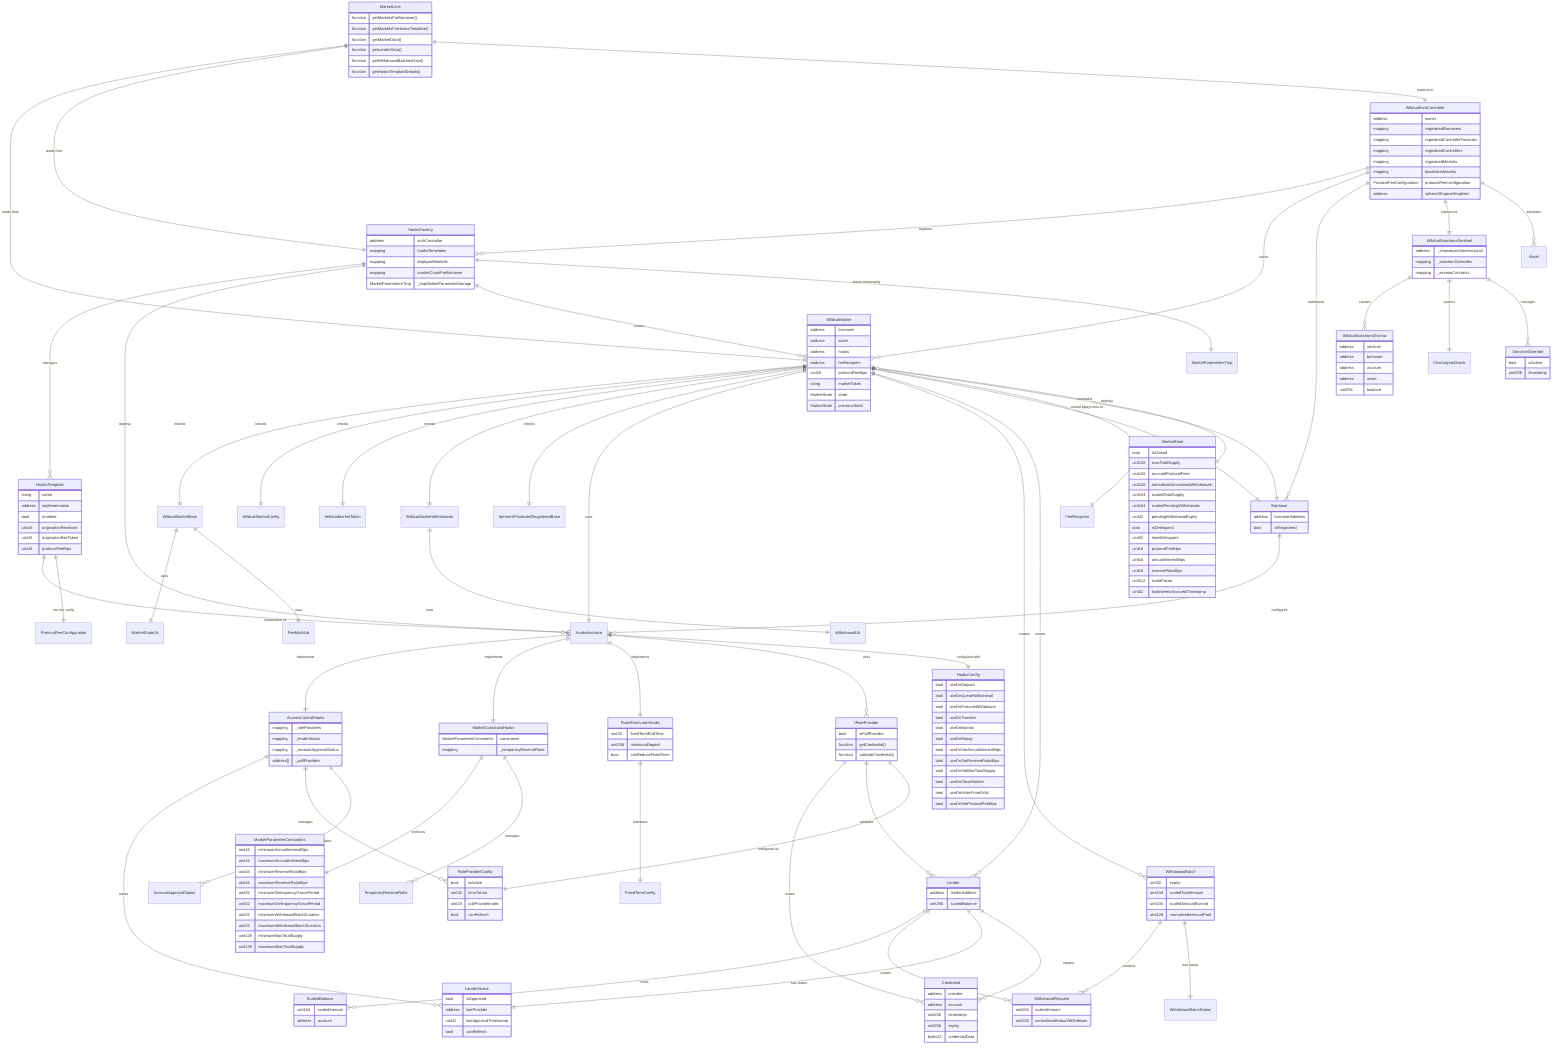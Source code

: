 erDiagram
    WildcatArchController ||--o{ HooksFactory : "registers"
    WildcatArchController ||--o{ WildcatMarket : "tracks"
    WildcatArchController ||--o{ Borrower : "authorizes"
    WildcatArchController ||--|| WildcatSanctionsSentinel : "references"
    WildcatArchController ||--o{ Asset : "blacklists"
    
    HooksFactory ||--o{ HooksTemplate : "manages"
    HooksFactory ||--o{ HooksInstance : "deploys"
    HooksFactory ||--o{ WildcatMarket : "creates"
    HooksFactory ||--|| MarketParametersTmp : "stores temporarily"
    
    HooksTemplate ||--o{ HooksInstance : "instantiated as"
    HooksTemplate ||--|| ProtocolFeeConfiguration : "has fee config"
    
    HooksInstance ||--|| AccessControlHooks : "implements"
    HooksInstance ||--|| MarketConstraintHooks : "implements"
    HooksInstance ||--|| FixedTermLoanHooks : "implements"
    HooksInstance ||--o{ IRoleProvider : "uses"
    HooksInstance ||--|| HooksConfig : "configured with"
    
    WildcatMarket ||--|| WildcatMarketBase : "inherits"
    WildcatMarket ||--|| WildcatMarketConfig : "inherits"
    WildcatMarket ||--|| WildcatMarketToken : "inherits"
    WildcatMarket ||--|| WildcatMarketWithdrawals : "inherits"
    WildcatMarket ||--|| SphereXProtectedRegisteredBase : "inherits"
    WildcatMarket ||--|| HooksInstance : "uses"
    WildcatMarket ||--o{ WithdrawalBatch : "creates"
    WildcatMarket ||--o{ Lender : "serves"
    WildcatMarket ||--|| Borrower : "owned by"
    WildcatMarket ||--|| FeeRecipient : "pays fees to"
    WildcatMarket ||--|| MarketState : "maintains"
    
    WildcatMarketBase ||--|| MarketStateLib : "uses"
    WildcatMarketBase ||--|| FeeMathLib : "uses"
    WildcatMarketWithdrawals ||--|| WithdrawalLib : "uses"
    
    Borrower ||--o{ WildcatMarket : "deploys"
    Borrower ||--o{ HooksInstance : "configures"
    
    Lender ||--o{ ScaledBalance : "holds"
    Lender ||--o{ WithdrawalRequest : "creates"
    Lender ||--|| LenderStatus : "has status"
    Lender ||--o{ Credential : "obtains"
    
    IRoleProvider ||--o{ Credential : "issues"
    IRoleProvider ||--o{ Lender : "validates"
    IRoleProvider ||--|| RoleProviderConfig : "configured as"
    
    AccessControlHooks ||--o{ LenderStatus : "tracks"
    AccessControlHooks ||--o{ RoleProviderConfig : "manages"
    AccessControlHooks ||--o{ AccountApprovalStatus : "maintains"
    
    MarketConstraintHooks ||--|| MarketParameterConstraints : "enforces"
    MarketConstraintHooks ||--o{ TemporaryReserveRatio : "manages"
    
    FixedTermLoanHooks ||--|| FixedTermConfig : "maintains"
    
    WildcatSanctionsSentinel ||--o{ WildcatSanctionsEscrow : "creates"
    WildcatSanctionsSentinel ||--|| ChainalysisOracle : "queries"
    WildcatSanctionsSentinel ||--o{ SanctionOverride : "manages"
    
    WithdrawalBatch ||--o{ WithdrawalRequest : "contains"
    WithdrawalBatch ||--|| WithdrawalBatchStatus : "has status"
    
    MarketLens ||--|| WildcatMarket : "reads from"
    MarketLens ||--|| HooksFactory : "reads from"
    MarketLens ||--|| WildcatArchController : "reads from"
    
    WildcatArchController {
        address owner
        mapping registeredBorrowers
        mapping registeredControllerFactories
        mapping registeredControllers
        mapping registeredMarkets
        mapping blacklistedAssets
        ProtocolFeeConfiguration protocolFeeConfiguration
        address sphereXEngineSingleton
    }
    
    HooksFactory {
        address archController
        mapping hooksTemplates
        mapping deployedMarkets
        mapping marketCountForBorrower
        MarketParametersTmp _tmpMarketParameterStorage
    }
    
    HooksTemplate {
        string name
        address implementation
        bool enabled
        uint16 originationFeeAsset
        uint16 originationFeeToken
        uint16 protocolFeeBips
    }
    
    WildcatMarket {
        address borrower
        address asset
        address hooks
        address feeRecipient
        uint16 protocolFeeBips
        string marketToken
        MarketState state
        MarketState previousState
    }
    
    MarketState {
        bool isClosed
        uint128 maxTotalSupply
        uint128 accruedProtocolFees
        uint128 normalizedUnclaimedWithdrawals
        uint104 scaledTotalSupply
        uint104 scaledPendingWithdrawals
        uint32 pendingWithdrawalExpiry
        bool isDelinquent
        uint32 timeDelinquent
        uint16 protocolFeeBips
        uint16 annualInterestBips
        uint16 reserveRatioBips
        uint112 scaleFactor
        uint32 lastInterestAccruedTimestamp
    }
    
    HooksConfig {
        bool useOnDeposit
        bool useOnQueueWithdrawal
        bool useOnExecuteWithdrawal
        bool useOnTransfer
        bool useOnBorrow
        bool useOnRepay
        bool useOnSetAnnualInterestBips
        bool useOnSetReserveRatioBips
        bool useOnSetMaxTotalSupply
        bool useOnCloseMarket
        bool useOnNukeFromOrbit
        bool useOnSetProtocolFeeBips
    }
    
    LenderStatus {
        bool isApproved
        address lastProvider
        uint32 lastApprovalTimestamp
        bool canRefresh
    }
    
    RoleProviderConfig {
        bool isActive
        uint32 timeToLive
        uint24 pullProviderIndex
        bool canRefresh
    }
    
    AccessControlHooks {
        mapping _roleProviders
        mapping _lenderStatus
        mapping _accountApprovalStatus
        address[] _pullProviders
    }
    
    MarketConstraintHooks {
        MarketParameterConstraints constraints
        mapping _temporaryReserveRatio
    }
    
    MarketParameterConstraints {
        uint16 minimumAnnualInterestBips
        uint16 maximumAnnualInterestBips
        uint16 minimumReserveRatioBips
        uint16 maximumReserveRatioBips
        uint32 minimumDelinquencyGracePeriod
        uint32 maximumDelinquencyGracePeriod
        uint32 minimumWithdrawalBatchDuration
        uint32 maximumWithdrawalBatchDuration
        uint128 minimumMaxTotalSupply
        uint128 maximumMaxTotalSupply
    }
    
    FixedTermLoanHooks {
        uint32 fixedTermEndTime
        uint256 minimumDeposit
        bool canReduceFixedTerm
    }
    
    IRoleProvider {
        bool isPullProvider
        function getCredential()
        function validateCredential()
    }
    
    Borrower {
        address borrowerAddress
        bool isRegistered
    }
    
    Lender {
        address lenderAddress
        uint256 scaledBalance
    }
    
    ScaledBalance {
        uint104 scaledAmount
        address account
    }
    
    Credential {
        address provider
        address account
        uint256 timestamp
        uint256 expiry
        bytes32 credentialData
    }
    
    WithdrawalBatch {
        uint32 expiry
        uint104 scaledTotalAmount
        uint104 scaledAmountBurned
        uint128 normalizedAmountPaid
    }
    
    WithdrawalRequest {
        uint104 scaledAmount
        uint128 normalizedAmountWithdrawn
    }
    
    WildcatSanctionsSentinel {
        address _chainalysisSanctionsList
        mapping _sanctionOverrides
        mapping _escrowContracts
    }
    
    WildcatSanctionsEscrow {
        address sentinel
        address borrower
        address account
        address asset
        uint256 balance
    }
    
    SanctionOverride {
        bool isActive
        uint256 timestamp
    }
    
    MarketLens {
        function getMarketsForBorrower()
        function getMarketsForHooksTemplate()
        function getMarketData()
        function getLenderData()
        function getWithdrawalBatchesData()
        function getHooksTemplateDetails()
    }